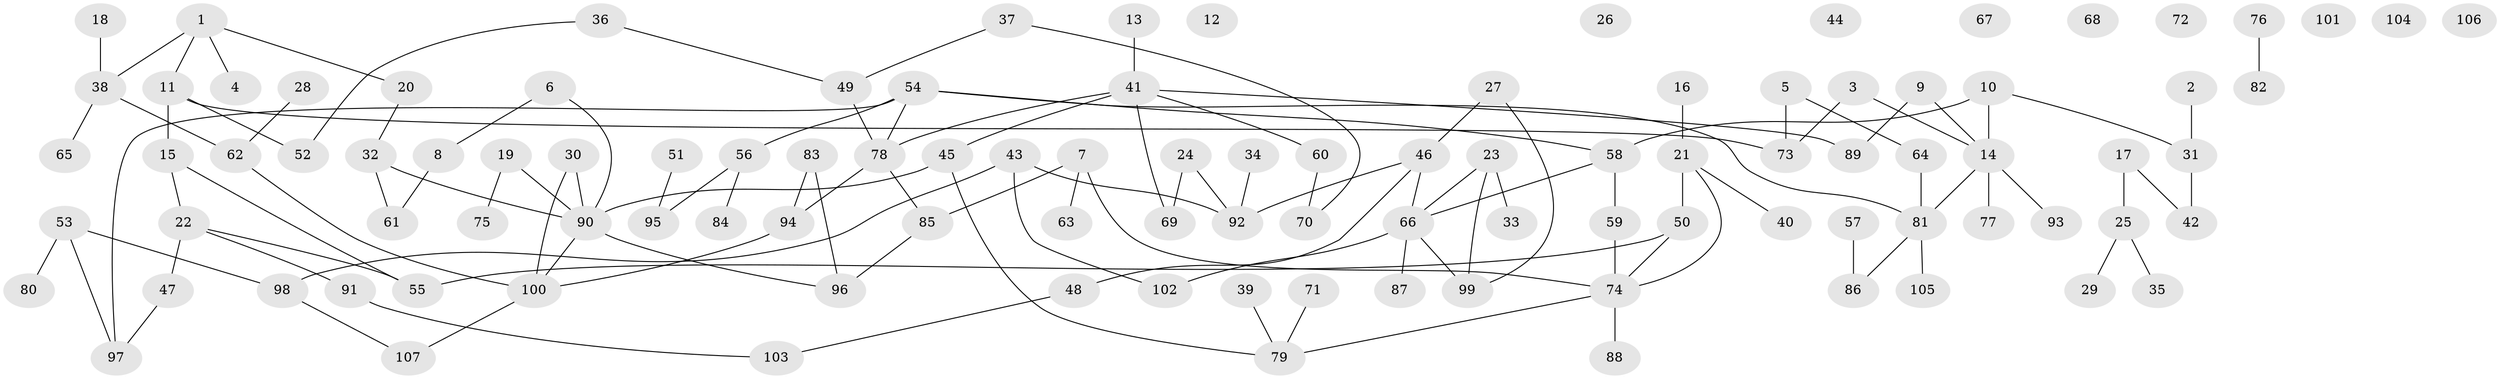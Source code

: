 // coarse degree distribution, {4: 0.07142857142857142, 2: 0.24285714285714285, 1: 0.24285714285714285, 3: 0.17142857142857143, 0: 0.14285714285714285, 9: 0.014285714285714285, 6: 0.07142857142857142, 5: 0.02857142857142857, 8: 0.014285714285714285}
// Generated by graph-tools (version 1.1) at 2025/23/03/03/25 07:23:25]
// undirected, 107 vertices, 121 edges
graph export_dot {
graph [start="1"]
  node [color=gray90,style=filled];
  1;
  2;
  3;
  4;
  5;
  6;
  7;
  8;
  9;
  10;
  11;
  12;
  13;
  14;
  15;
  16;
  17;
  18;
  19;
  20;
  21;
  22;
  23;
  24;
  25;
  26;
  27;
  28;
  29;
  30;
  31;
  32;
  33;
  34;
  35;
  36;
  37;
  38;
  39;
  40;
  41;
  42;
  43;
  44;
  45;
  46;
  47;
  48;
  49;
  50;
  51;
  52;
  53;
  54;
  55;
  56;
  57;
  58;
  59;
  60;
  61;
  62;
  63;
  64;
  65;
  66;
  67;
  68;
  69;
  70;
  71;
  72;
  73;
  74;
  75;
  76;
  77;
  78;
  79;
  80;
  81;
  82;
  83;
  84;
  85;
  86;
  87;
  88;
  89;
  90;
  91;
  92;
  93;
  94;
  95;
  96;
  97;
  98;
  99;
  100;
  101;
  102;
  103;
  104;
  105;
  106;
  107;
  1 -- 4;
  1 -- 11;
  1 -- 20;
  1 -- 38;
  2 -- 31;
  3 -- 14;
  3 -- 73;
  5 -- 64;
  5 -- 73;
  6 -- 8;
  6 -- 90;
  7 -- 63;
  7 -- 74;
  7 -- 85;
  8 -- 61;
  9 -- 14;
  9 -- 89;
  10 -- 14;
  10 -- 31;
  10 -- 58;
  11 -- 15;
  11 -- 52;
  11 -- 73;
  13 -- 41;
  14 -- 77;
  14 -- 81;
  14 -- 93;
  15 -- 22;
  15 -- 55;
  16 -- 21;
  17 -- 25;
  17 -- 42;
  18 -- 38;
  19 -- 75;
  19 -- 90;
  20 -- 32;
  21 -- 40;
  21 -- 50;
  21 -- 74;
  22 -- 47;
  22 -- 55;
  22 -- 91;
  23 -- 33;
  23 -- 66;
  23 -- 99;
  24 -- 69;
  24 -- 92;
  25 -- 29;
  25 -- 35;
  27 -- 46;
  27 -- 99;
  28 -- 62;
  30 -- 90;
  30 -- 100;
  31 -- 42;
  32 -- 61;
  32 -- 90;
  34 -- 92;
  36 -- 49;
  36 -- 52;
  37 -- 49;
  37 -- 70;
  38 -- 62;
  38 -- 65;
  39 -- 79;
  41 -- 45;
  41 -- 60;
  41 -- 69;
  41 -- 78;
  41 -- 89;
  43 -- 92;
  43 -- 98;
  43 -- 102;
  45 -- 79;
  45 -- 90;
  46 -- 48;
  46 -- 66;
  46 -- 92;
  47 -- 97;
  48 -- 103;
  49 -- 78;
  50 -- 55;
  50 -- 74;
  51 -- 95;
  53 -- 80;
  53 -- 97;
  53 -- 98;
  54 -- 56;
  54 -- 58;
  54 -- 78;
  54 -- 81;
  54 -- 97;
  56 -- 84;
  56 -- 95;
  57 -- 86;
  58 -- 59;
  58 -- 66;
  59 -- 74;
  60 -- 70;
  62 -- 100;
  64 -- 81;
  66 -- 87;
  66 -- 99;
  66 -- 102;
  71 -- 79;
  74 -- 79;
  74 -- 88;
  76 -- 82;
  78 -- 85;
  78 -- 94;
  81 -- 86;
  81 -- 105;
  83 -- 94;
  83 -- 96;
  85 -- 96;
  90 -- 96;
  90 -- 100;
  91 -- 103;
  94 -- 100;
  98 -- 107;
  100 -- 107;
}
